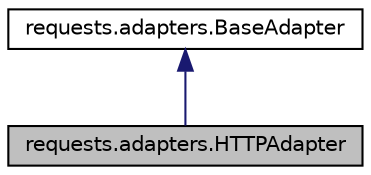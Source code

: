 digraph "requests.adapters.HTTPAdapter"
{
 // LATEX_PDF_SIZE
  edge [fontname="Helvetica",fontsize="10",labelfontname="Helvetica",labelfontsize="10"];
  node [fontname="Helvetica",fontsize="10",shape=record];
  Node1 [label="requests.adapters.HTTPAdapter",height=0.2,width=0.4,color="black", fillcolor="grey75", style="filled", fontcolor="black",tooltip=" "];
  Node2 -> Node1 [dir="back",color="midnightblue",fontsize="10",style="solid"];
  Node2 [label="requests.adapters.BaseAdapter",height=0.2,width=0.4,color="black", fillcolor="white", style="filled",URL="$classrequests_1_1adapters_1_1BaseAdapter.html",tooltip=" "];
}
